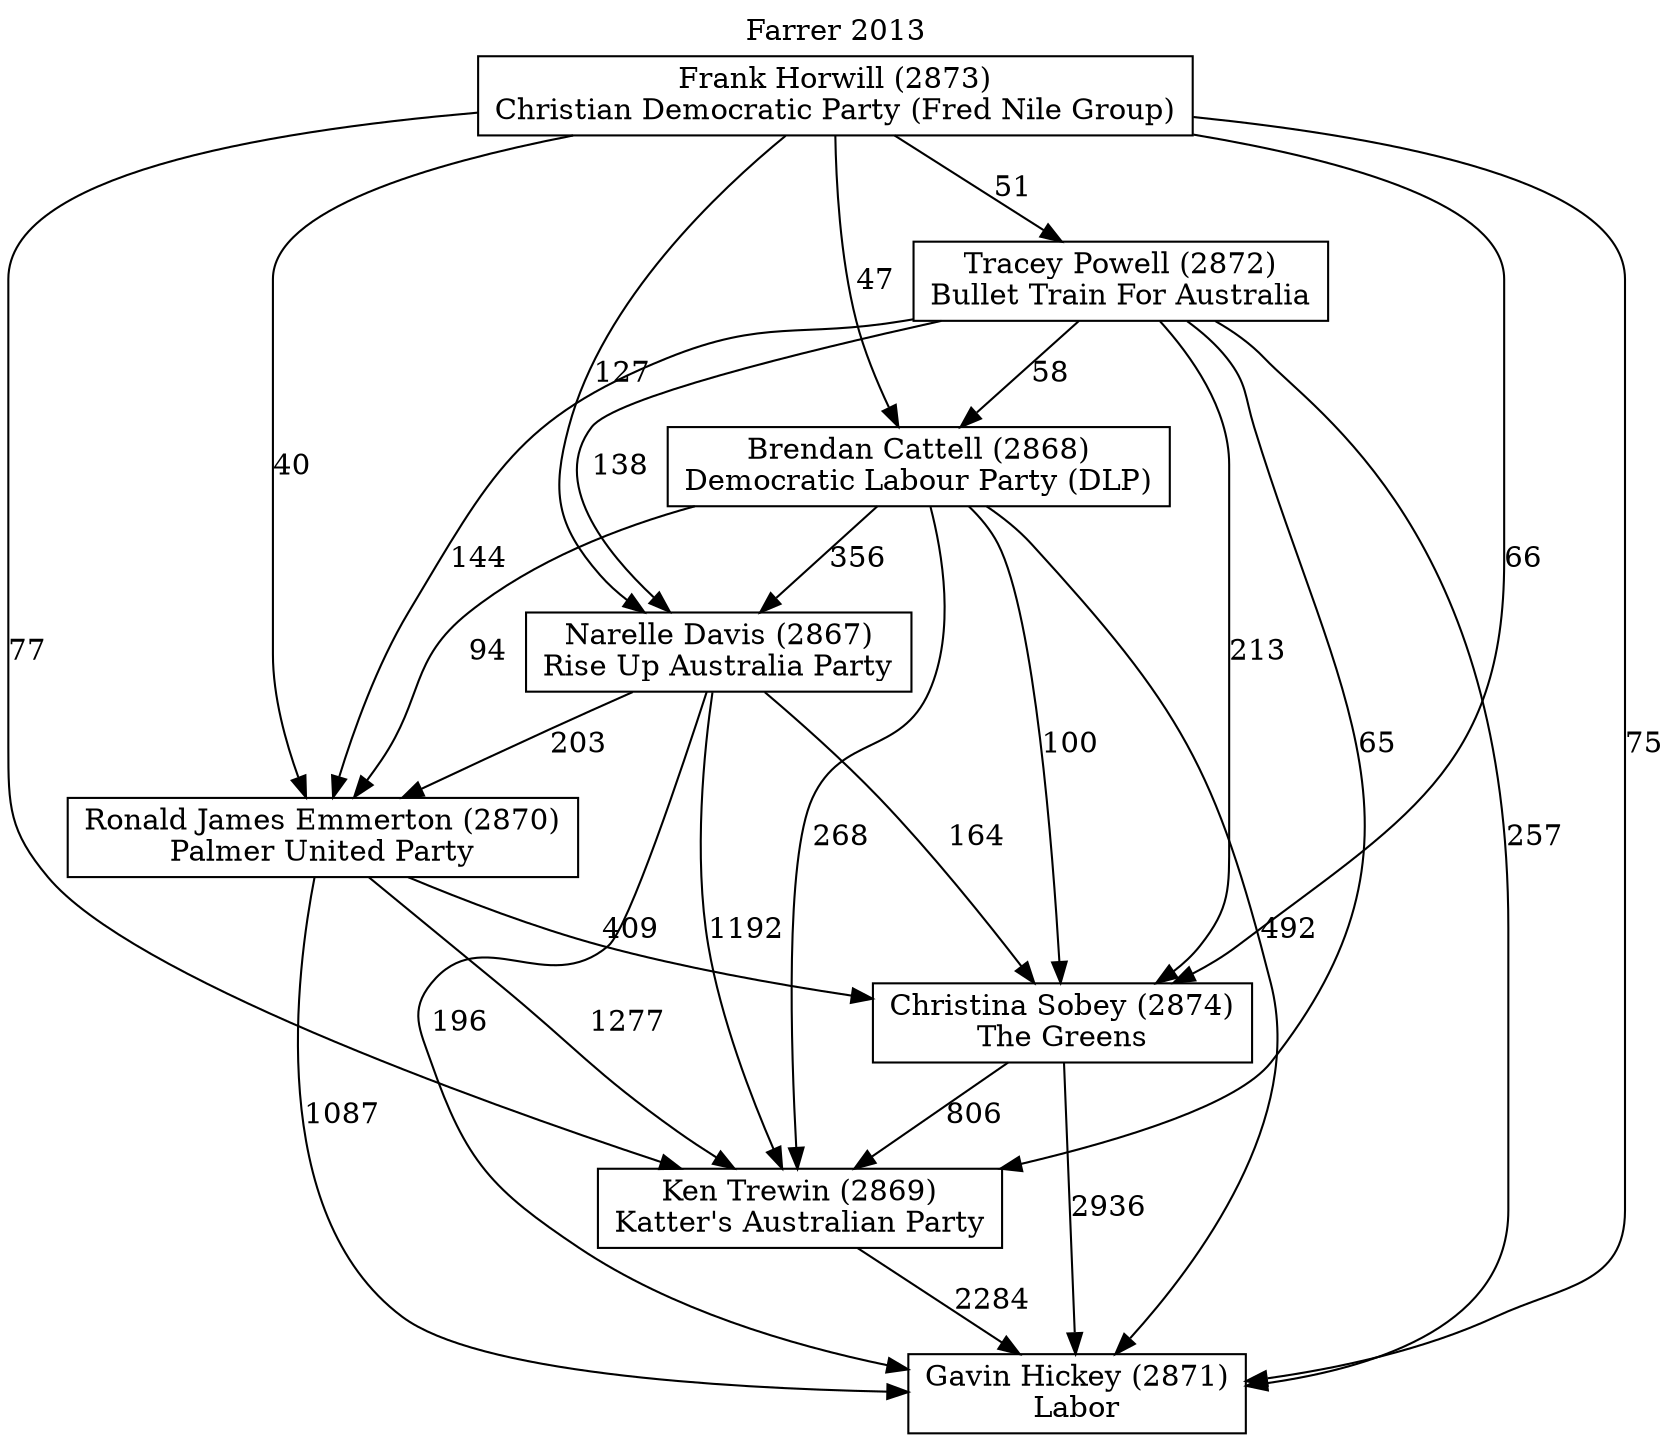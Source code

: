 // House preference flow
digraph "Gavin Hickey (2871)_Farrer_2013" {
	graph [label="Farrer 2013" labelloc=t mclimit=10]
	node [shape=box]
	"Gavin Hickey (2871)" [label="Gavin Hickey (2871)
Labor"]
	"Ken Trewin (2869)" [label="Ken Trewin (2869)
Katter's Australian Party"]
	"Christina Sobey (2874)" [label="Christina Sobey (2874)
The Greens"]
	"Ronald James Emmerton (2870)" [label="Ronald James Emmerton (2870)
Palmer United Party"]
	"Narelle Davis (2867)" [label="Narelle Davis (2867)
Rise Up Australia Party"]
	"Brendan Cattell (2868)" [label="Brendan Cattell (2868)
Democratic Labour Party (DLP)"]
	"Tracey Powell (2872)" [label="Tracey Powell (2872)
Bullet Train For Australia"]
	"Frank Horwill (2873)" [label="Frank Horwill (2873)
Christian Democratic Party (Fred Nile Group)"]
	"Ken Trewin (2869)" -> "Gavin Hickey (2871)" [label=2284]
	"Christina Sobey (2874)" -> "Ken Trewin (2869)" [label=806]
	"Ronald James Emmerton (2870)" -> "Christina Sobey (2874)" [label=409]
	"Narelle Davis (2867)" -> "Ronald James Emmerton (2870)" [label=203]
	"Brendan Cattell (2868)" -> "Narelle Davis (2867)" [label=356]
	"Tracey Powell (2872)" -> "Brendan Cattell (2868)" [label=58]
	"Frank Horwill (2873)" -> "Tracey Powell (2872)" [label=51]
	"Christina Sobey (2874)" -> "Gavin Hickey (2871)" [label=2936]
	"Ronald James Emmerton (2870)" -> "Gavin Hickey (2871)" [label=1087]
	"Narelle Davis (2867)" -> "Gavin Hickey (2871)" [label=196]
	"Brendan Cattell (2868)" -> "Gavin Hickey (2871)" [label=492]
	"Tracey Powell (2872)" -> "Gavin Hickey (2871)" [label=257]
	"Frank Horwill (2873)" -> "Gavin Hickey (2871)" [label=75]
	"Frank Horwill (2873)" -> "Brendan Cattell (2868)" [label=47]
	"Tracey Powell (2872)" -> "Narelle Davis (2867)" [label=138]
	"Frank Horwill (2873)" -> "Narelle Davis (2867)" [label=127]
	"Brendan Cattell (2868)" -> "Ronald James Emmerton (2870)" [label=94]
	"Tracey Powell (2872)" -> "Ronald James Emmerton (2870)" [label=144]
	"Frank Horwill (2873)" -> "Ronald James Emmerton (2870)" [label=40]
	"Narelle Davis (2867)" -> "Christina Sobey (2874)" [label=164]
	"Brendan Cattell (2868)" -> "Christina Sobey (2874)" [label=100]
	"Tracey Powell (2872)" -> "Christina Sobey (2874)" [label=213]
	"Frank Horwill (2873)" -> "Christina Sobey (2874)" [label=66]
	"Ronald James Emmerton (2870)" -> "Ken Trewin (2869)" [label=1277]
	"Narelle Davis (2867)" -> "Ken Trewin (2869)" [label=1192]
	"Brendan Cattell (2868)" -> "Ken Trewin (2869)" [label=268]
	"Tracey Powell (2872)" -> "Ken Trewin (2869)" [label=65]
	"Frank Horwill (2873)" -> "Ken Trewin (2869)" [label=77]
}
